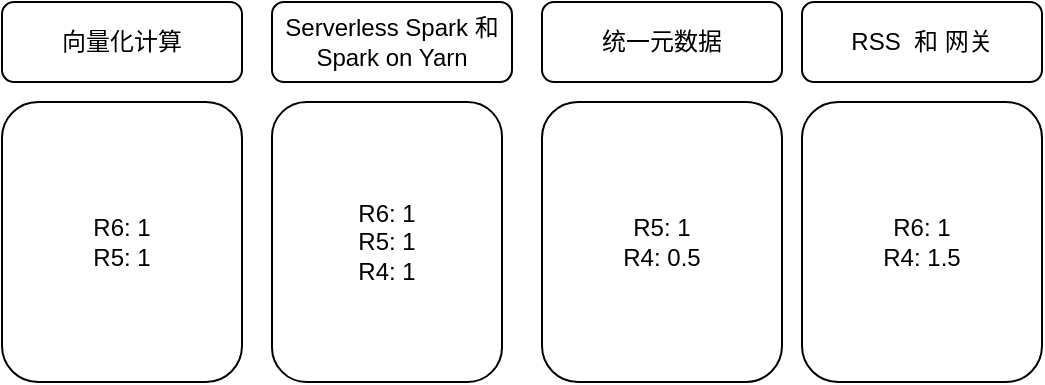 <mxfile version="24.8.6">
  <diagram name="Page-1" id="dmhopDktcdoqIyuuUfad">
    <mxGraphModel dx="1434" dy="786" grid="1" gridSize="10" guides="1" tooltips="1" connect="1" arrows="1" fold="1" page="1" pageScale="1" pageWidth="850" pageHeight="1100" math="0" shadow="0">
      <root>
        <mxCell id="0" />
        <mxCell id="1" parent="0" />
        <mxCell id="SRzxtgwv8fCbd7rKjlmJ-1" value="向量化计算" style="rounded=1;whiteSpace=wrap;html=1;" vertex="1" parent="1">
          <mxGeometry x="230" y="380" width="120" height="40" as="geometry" />
        </mxCell>
        <mxCell id="SRzxtgwv8fCbd7rKjlmJ-2" value="Serverless Spark 和 Spark on Yarn" style="rounded=1;whiteSpace=wrap;html=1;" vertex="1" parent="1">
          <mxGeometry x="365" y="380" width="120" height="40" as="geometry" />
        </mxCell>
        <mxCell id="SRzxtgwv8fCbd7rKjlmJ-3" value="统一元数据" style="rounded=1;whiteSpace=wrap;html=1;" vertex="1" parent="1">
          <mxGeometry x="500" y="380" width="120" height="40" as="geometry" />
        </mxCell>
        <mxCell id="SRzxtgwv8fCbd7rKjlmJ-4" value="R6: 1&lt;div&gt;R5: 1&lt;/div&gt;" style="rounded=1;whiteSpace=wrap;html=1;" vertex="1" parent="1">
          <mxGeometry x="230" y="430" width="120" height="140" as="geometry" />
        </mxCell>
        <mxCell id="SRzxtgwv8fCbd7rKjlmJ-5" value="R6: 1&lt;div&gt;R5: 1&lt;/div&gt;&lt;div&gt;R4: 1&lt;/div&gt;" style="rounded=1;whiteSpace=wrap;html=1;" vertex="1" parent="1">
          <mxGeometry x="365" y="430" width="115" height="140" as="geometry" />
        </mxCell>
        <mxCell id="SRzxtgwv8fCbd7rKjlmJ-7" value="R5: 1&lt;div&gt;R4: 0.5&lt;/div&gt;" style="rounded=1;whiteSpace=wrap;html=1;" vertex="1" parent="1">
          <mxGeometry x="500" y="430" width="120" height="140" as="geometry" />
        </mxCell>
        <mxCell id="SRzxtgwv8fCbd7rKjlmJ-12" value="RSS&amp;nbsp; 和 网关" style="rounded=1;whiteSpace=wrap;html=1;" vertex="1" parent="1">
          <mxGeometry x="630" y="380" width="120" height="40" as="geometry" />
        </mxCell>
        <mxCell id="SRzxtgwv8fCbd7rKjlmJ-13" value="R6: 1&lt;div&gt;R4: 1.5&lt;/div&gt;" style="rounded=1;whiteSpace=wrap;html=1;" vertex="1" parent="1">
          <mxGeometry x="630" y="430" width="120" height="140" as="geometry" />
        </mxCell>
      </root>
    </mxGraphModel>
  </diagram>
</mxfile>
